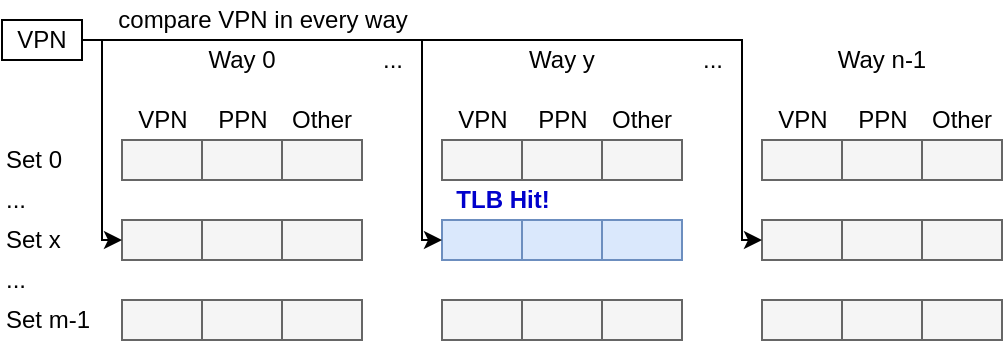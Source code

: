 <mxfile version="13.3.9" type="device"><diagram id="2alpLzKNKH44hGXlW6E8" name="Page-1"><mxGraphModel dx="1024" dy="622" grid="1" gridSize="10" guides="1" tooltips="1" connect="1" arrows="1" fold="1" page="1" pageScale="1" pageWidth="827" pageHeight="1169" math="0" shadow="0"><root><mxCell id="0"/><mxCell id="1" parent="0"/><mxCell id="vYop47KtKHap4aWrh8r_-7" value="Set 0" style="text;html=1;align=left;verticalAlign=middle;resizable=0;points=[];autosize=1;" parent="1" vertex="1"><mxGeometry x="20" y="80" width="40" height="20" as="geometry"/></mxCell><mxCell id="vYop47KtKHap4aWrh8r_-11" value="Set x" style="text;html=1;align=left;verticalAlign=middle;resizable=0;points=[];autosize=1;" parent="1" vertex="1"><mxGeometry x="20" y="120" width="40" height="20" as="geometry"/></mxCell><mxCell id="vYop47KtKHap4aWrh8r_-12" value="..." style="text;html=1;align=left;verticalAlign=middle;resizable=0;points=[];autosize=1;" parent="1" vertex="1"><mxGeometry x="20" y="100" width="30" height="20" as="geometry"/></mxCell><mxCell id="vYop47KtKHap4aWrh8r_-13" value="Set m-1" style="text;html=1;align=left;verticalAlign=middle;resizable=0;points=[];autosize=1;" parent="1" vertex="1"><mxGeometry x="20" y="160" width="60" height="20" as="geometry"/></mxCell><mxCell id="vYop47KtKHap4aWrh8r_-21" value="" style="group" parent="1" vertex="1" connectable="0"><mxGeometry x="80" y="30" width="120" height="130" as="geometry"/></mxCell><mxCell id="vYop47KtKHap4aWrh8r_-1" value="" style="rounded=0;whiteSpace=wrap;html=1;fillColor=#f5f5f5;strokeColor=#666666;fontColor=#333333;" parent="vYop47KtKHap4aWrh8r_-21" vertex="1"><mxGeometry y="50" width="40" height="20" as="geometry"/></mxCell><mxCell id="vYop47KtKHap4aWrh8r_-2" value="VPN" style="text;html=1;align=center;verticalAlign=middle;resizable=0;points=[];autosize=1;" parent="vYop47KtKHap4aWrh8r_-21" vertex="1"><mxGeometry y="30" width="40" height="20" as="geometry"/></mxCell><mxCell id="vYop47KtKHap4aWrh8r_-3" value="" style="rounded=0;whiteSpace=wrap;html=1;fillColor=#f5f5f5;strokeColor=#666666;fontColor=#333333;" parent="vYop47KtKHap4aWrh8r_-21" vertex="1"><mxGeometry x="40" y="50" width="40" height="20" as="geometry"/></mxCell><mxCell id="vYop47KtKHap4aWrh8r_-4" value="PPN" style="text;html=1;align=center;verticalAlign=middle;resizable=0;points=[];autosize=1;" parent="vYop47KtKHap4aWrh8r_-21" vertex="1"><mxGeometry x="40" y="30" width="40" height="20" as="geometry"/></mxCell><mxCell id="vYop47KtKHap4aWrh8r_-5" value="" style="rounded=0;whiteSpace=wrap;html=1;fillColor=#f5f5f5;strokeColor=#666666;fontColor=#333333;" parent="vYop47KtKHap4aWrh8r_-21" vertex="1"><mxGeometry x="80" y="50" width="40" height="20" as="geometry"/></mxCell><mxCell id="vYop47KtKHap4aWrh8r_-8" value="" style="rounded=0;whiteSpace=wrap;html=1;fillColor=#f5f5f5;strokeColor=#666666;fontColor=#333333;" parent="vYop47KtKHap4aWrh8r_-21" vertex="1"><mxGeometry y="90" width="40" height="20" as="geometry"/></mxCell><mxCell id="vYop47KtKHap4aWrh8r_-9" value="" style="rounded=0;whiteSpace=wrap;html=1;fillColor=#f5f5f5;strokeColor=#666666;fontColor=#333333;" parent="vYop47KtKHap4aWrh8r_-21" vertex="1"><mxGeometry x="40" y="90" width="40" height="20" as="geometry"/></mxCell><mxCell id="vYop47KtKHap4aWrh8r_-10" value="" style="rounded=0;whiteSpace=wrap;html=1;fillColor=#f5f5f5;strokeColor=#666666;fontColor=#333333;" parent="vYop47KtKHap4aWrh8r_-21" vertex="1"><mxGeometry x="80" y="90" width="40" height="20" as="geometry"/></mxCell><mxCell id="vYop47KtKHap4aWrh8r_-14" value="" style="rounded=0;whiteSpace=wrap;html=1;fillColor=#f5f5f5;strokeColor=#666666;fontColor=#333333;" parent="vYop47KtKHap4aWrh8r_-21" vertex="1"><mxGeometry y="130" width="40" height="20" as="geometry"/></mxCell><mxCell id="vYop47KtKHap4aWrh8r_-15" value="" style="rounded=0;whiteSpace=wrap;html=1;fillColor=#f5f5f5;strokeColor=#666666;fontColor=#333333;" parent="vYop47KtKHap4aWrh8r_-21" vertex="1"><mxGeometry x="40" y="130" width="40" height="20" as="geometry"/></mxCell><mxCell id="vYop47KtKHap4aWrh8r_-16" value="" style="rounded=0;whiteSpace=wrap;html=1;fillColor=#f5f5f5;strokeColor=#666666;fontColor=#333333;" parent="vYop47KtKHap4aWrh8r_-21" vertex="1"><mxGeometry x="80" y="130" width="40" height="20" as="geometry"/></mxCell><mxCell id="vYop47KtKHap4aWrh8r_-19" value="Other" style="text;html=1;strokeColor=none;fillColor=none;align=center;verticalAlign=middle;whiteSpace=wrap;rounded=0;" parent="vYop47KtKHap4aWrh8r_-21" vertex="1"><mxGeometry x="80" y="30" width="40" height="20" as="geometry"/></mxCell><mxCell id="vYop47KtKHap4aWrh8r_-20" value="Way 0" style="text;html=1;strokeColor=none;fillColor=none;align=center;verticalAlign=middle;whiteSpace=wrap;rounded=0;" parent="vYop47KtKHap4aWrh8r_-21" vertex="1"><mxGeometry x="40" width="40" height="20" as="geometry"/></mxCell><mxCell id="vYop47KtKHap4aWrh8r_-22" value="" style="group" parent="1" vertex="1" connectable="0"><mxGeometry x="240" y="30" width="120" height="130" as="geometry"/></mxCell><mxCell id="vYop47KtKHap4aWrh8r_-23" value="" style="rounded=0;whiteSpace=wrap;html=1;fillColor=#f5f5f5;strokeColor=#666666;fontColor=#333333;" parent="vYop47KtKHap4aWrh8r_-22" vertex="1"><mxGeometry y="50" width="40" height="20" as="geometry"/></mxCell><mxCell id="vYop47KtKHap4aWrh8r_-24" value="VPN" style="text;html=1;align=center;verticalAlign=middle;resizable=0;points=[];autosize=1;" parent="vYop47KtKHap4aWrh8r_-22" vertex="1"><mxGeometry y="30" width="40" height="20" as="geometry"/></mxCell><mxCell id="vYop47KtKHap4aWrh8r_-25" value="" style="rounded=0;whiteSpace=wrap;html=1;fillColor=#f5f5f5;strokeColor=#666666;fontColor=#333333;" parent="vYop47KtKHap4aWrh8r_-22" vertex="1"><mxGeometry x="40" y="50" width="40" height="20" as="geometry"/></mxCell><mxCell id="vYop47KtKHap4aWrh8r_-26" value="PPN" style="text;html=1;align=center;verticalAlign=middle;resizable=0;points=[];autosize=1;" parent="vYop47KtKHap4aWrh8r_-22" vertex="1"><mxGeometry x="40" y="30" width="40" height="20" as="geometry"/></mxCell><mxCell id="vYop47KtKHap4aWrh8r_-27" value="" style="rounded=0;whiteSpace=wrap;html=1;fillColor=#f5f5f5;strokeColor=#666666;fontColor=#333333;" parent="vYop47KtKHap4aWrh8r_-22" vertex="1"><mxGeometry x="80" y="50" width="40" height="20" as="geometry"/></mxCell><mxCell id="vYop47KtKHap4aWrh8r_-28" value="" style="rounded=0;whiteSpace=wrap;html=1;fillColor=#dae8fc;strokeColor=#6c8ebf;" parent="vYop47KtKHap4aWrh8r_-22" vertex="1"><mxGeometry y="90" width="40" height="20" as="geometry"/></mxCell><mxCell id="vYop47KtKHap4aWrh8r_-29" value="" style="rounded=0;whiteSpace=wrap;html=1;fillColor=#dae8fc;strokeColor=#6c8ebf;" parent="vYop47KtKHap4aWrh8r_-22" vertex="1"><mxGeometry x="40" y="90" width="40" height="20" as="geometry"/></mxCell><mxCell id="vYop47KtKHap4aWrh8r_-30" value="" style="rounded=0;whiteSpace=wrap;html=1;fillColor=#dae8fc;strokeColor=#6c8ebf;" parent="vYop47KtKHap4aWrh8r_-22" vertex="1"><mxGeometry x="80" y="90" width="40" height="20" as="geometry"/></mxCell><mxCell id="vYop47KtKHap4aWrh8r_-31" value="" style="rounded=0;whiteSpace=wrap;html=1;fillColor=#f5f5f5;strokeColor=#666666;fontColor=#333333;" parent="vYop47KtKHap4aWrh8r_-22" vertex="1"><mxGeometry y="130" width="40" height="20" as="geometry"/></mxCell><mxCell id="vYop47KtKHap4aWrh8r_-32" value="" style="rounded=0;whiteSpace=wrap;html=1;fillColor=#f5f5f5;strokeColor=#666666;fontColor=#333333;" parent="vYop47KtKHap4aWrh8r_-22" vertex="1"><mxGeometry x="40" y="130" width="40" height="20" as="geometry"/></mxCell><mxCell id="vYop47KtKHap4aWrh8r_-33" value="" style="rounded=0;whiteSpace=wrap;html=1;fillColor=#f5f5f5;strokeColor=#666666;fontColor=#333333;" parent="vYop47KtKHap4aWrh8r_-22" vertex="1"><mxGeometry x="80" y="130" width="40" height="20" as="geometry"/></mxCell><mxCell id="vYop47KtKHap4aWrh8r_-34" value="Other" style="text;html=1;strokeColor=none;fillColor=none;align=center;verticalAlign=middle;whiteSpace=wrap;rounded=0;" parent="vYop47KtKHap4aWrh8r_-22" vertex="1"><mxGeometry x="80" y="30" width="40" height="20" as="geometry"/></mxCell><mxCell id="vYop47KtKHap4aWrh8r_-35" value="Way y" style="text;html=1;strokeColor=none;fillColor=none;align=center;verticalAlign=middle;whiteSpace=wrap;rounded=0;" parent="vYop47KtKHap4aWrh8r_-22" vertex="1"><mxGeometry x="40" width="40" height="20" as="geometry"/></mxCell><mxCell id="20Anxq_Y2gLmXIniJRP0-2" value="&lt;b&gt;&lt;font color=&quot;#0000cc&quot;&gt;TLB Hit!&lt;/font&gt;&lt;/b&gt;" style="text;html=1;align=center;verticalAlign=middle;resizable=0;points=[];autosize=1;" vertex="1" parent="vYop47KtKHap4aWrh8r_-22"><mxGeometry y="70" width="60" height="20" as="geometry"/></mxCell><mxCell id="vYop47KtKHap4aWrh8r_-36" value="" style="group" parent="1" vertex="1" connectable="0"><mxGeometry x="400" y="30" width="120" height="130" as="geometry"/></mxCell><mxCell id="vYop47KtKHap4aWrh8r_-37" value="" style="rounded=0;whiteSpace=wrap;html=1;fillColor=#f5f5f5;strokeColor=#666666;fontColor=#333333;" parent="vYop47KtKHap4aWrh8r_-36" vertex="1"><mxGeometry y="50" width="40" height="20" as="geometry"/></mxCell><mxCell id="vYop47KtKHap4aWrh8r_-38" value="VPN" style="text;html=1;align=center;verticalAlign=middle;resizable=0;points=[];autosize=1;" parent="vYop47KtKHap4aWrh8r_-36" vertex="1"><mxGeometry y="30" width="40" height="20" as="geometry"/></mxCell><mxCell id="vYop47KtKHap4aWrh8r_-39" value="" style="rounded=0;whiteSpace=wrap;html=1;fillColor=#f5f5f5;strokeColor=#666666;fontColor=#333333;" parent="vYop47KtKHap4aWrh8r_-36" vertex="1"><mxGeometry x="40" y="50" width="40" height="20" as="geometry"/></mxCell><mxCell id="vYop47KtKHap4aWrh8r_-40" value="PPN" style="text;html=1;align=center;verticalAlign=middle;resizable=0;points=[];autosize=1;" parent="vYop47KtKHap4aWrh8r_-36" vertex="1"><mxGeometry x="40" y="30" width="40" height="20" as="geometry"/></mxCell><mxCell id="vYop47KtKHap4aWrh8r_-41" value="" style="rounded=0;whiteSpace=wrap;html=1;fillColor=#f5f5f5;strokeColor=#666666;fontColor=#333333;" parent="vYop47KtKHap4aWrh8r_-36" vertex="1"><mxGeometry x="80" y="50" width="40" height="20" as="geometry"/></mxCell><mxCell id="vYop47KtKHap4aWrh8r_-42" value="" style="rounded=0;whiteSpace=wrap;html=1;fillColor=#f5f5f5;strokeColor=#666666;fontColor=#333333;" parent="vYop47KtKHap4aWrh8r_-36" vertex="1"><mxGeometry y="90" width="40" height="20" as="geometry"/></mxCell><mxCell id="vYop47KtKHap4aWrh8r_-43" value="" style="rounded=0;whiteSpace=wrap;html=1;fillColor=#f5f5f5;strokeColor=#666666;fontColor=#333333;" parent="vYop47KtKHap4aWrh8r_-36" vertex="1"><mxGeometry x="40" y="90" width="40" height="20" as="geometry"/></mxCell><mxCell id="vYop47KtKHap4aWrh8r_-44" value="" style="rounded=0;whiteSpace=wrap;html=1;fillColor=#f5f5f5;strokeColor=#666666;fontColor=#333333;" parent="vYop47KtKHap4aWrh8r_-36" vertex="1"><mxGeometry x="80" y="90" width="40" height="20" as="geometry"/></mxCell><mxCell id="vYop47KtKHap4aWrh8r_-45" value="" style="rounded=0;whiteSpace=wrap;html=1;fillColor=#f5f5f5;strokeColor=#666666;fontColor=#333333;" parent="vYop47KtKHap4aWrh8r_-36" vertex="1"><mxGeometry y="130" width="40" height="20" as="geometry"/></mxCell><mxCell id="vYop47KtKHap4aWrh8r_-46" value="" style="rounded=0;whiteSpace=wrap;html=1;fillColor=#f5f5f5;strokeColor=#666666;fontColor=#333333;" parent="vYop47KtKHap4aWrh8r_-36" vertex="1"><mxGeometry x="40" y="130" width="40" height="20" as="geometry"/></mxCell><mxCell id="vYop47KtKHap4aWrh8r_-47" value="" style="rounded=0;whiteSpace=wrap;html=1;fillColor=#f5f5f5;strokeColor=#666666;fontColor=#333333;" parent="vYop47KtKHap4aWrh8r_-36" vertex="1"><mxGeometry x="80" y="130" width="40" height="20" as="geometry"/></mxCell><mxCell id="vYop47KtKHap4aWrh8r_-48" value="Other" style="text;html=1;strokeColor=none;fillColor=none;align=center;verticalAlign=middle;whiteSpace=wrap;rounded=0;" parent="vYop47KtKHap4aWrh8r_-36" vertex="1"><mxGeometry x="80" y="30" width="40" height="20" as="geometry"/></mxCell><mxCell id="vYop47KtKHap4aWrh8r_-49" value="Way n-1" style="text;html=1;strokeColor=none;fillColor=none;align=center;verticalAlign=middle;whiteSpace=wrap;rounded=0;" parent="vYop47KtKHap4aWrh8r_-36" vertex="1"><mxGeometry x="30" width="60" height="20" as="geometry"/></mxCell><mxCell id="vYop47KtKHap4aWrh8r_-50" value="..." style="text;html=1;align=center;verticalAlign=middle;resizable=0;points=[];autosize=1;" parent="1" vertex="1"><mxGeometry x="360" y="30" width="30" height="20" as="geometry"/></mxCell><mxCell id="vYop47KtKHap4aWrh8r_-52" style="edgeStyle=orthogonalEdgeStyle;rounded=0;orthogonalLoop=1;jettySize=auto;html=1;entryX=0;entryY=0.5;entryDx=0;entryDy=0;" parent="1" source="vYop47KtKHap4aWrh8r_-51" target="vYop47KtKHap4aWrh8r_-8" edge="1"><mxGeometry relative="1" as="geometry"><Array as="points"><mxPoint x="70" y="30"/><mxPoint x="70" y="130"/></Array></mxGeometry></mxCell><mxCell id="vYop47KtKHap4aWrh8r_-53" style="edgeStyle=orthogonalEdgeStyle;rounded=0;orthogonalLoop=1;jettySize=auto;html=1;" parent="1" source="vYop47KtKHap4aWrh8r_-51" target="vYop47KtKHap4aWrh8r_-42" edge="1"><mxGeometry relative="1" as="geometry"><Array as="points"><mxPoint x="390" y="30"/><mxPoint x="390" y="130"/></Array></mxGeometry></mxCell><mxCell id="vYop47KtKHap4aWrh8r_-54" style="edgeStyle=orthogonalEdgeStyle;rounded=0;orthogonalLoop=1;jettySize=auto;html=1;" parent="1" source="vYop47KtKHap4aWrh8r_-51" target="vYop47KtKHap4aWrh8r_-28" edge="1"><mxGeometry relative="1" as="geometry"><Array as="points"><mxPoint x="230" y="30"/><mxPoint x="230" y="130"/></Array></mxGeometry></mxCell><mxCell id="vYop47KtKHap4aWrh8r_-51" value="VPN" style="rounded=0;whiteSpace=wrap;html=1;" parent="1" vertex="1"><mxGeometry x="20" y="20" width="40" height="20" as="geometry"/></mxCell><mxCell id="vYop47KtKHap4aWrh8r_-55" value="..." style="text;html=1;align=left;verticalAlign=middle;resizable=0;points=[];autosize=1;" parent="1" vertex="1"><mxGeometry x="20" y="140" width="30" height="20" as="geometry"/></mxCell><mxCell id="vYop47KtKHap4aWrh8r_-56" value="..." style="text;html=1;align=center;verticalAlign=middle;resizable=0;points=[];autosize=1;" parent="1" vertex="1"><mxGeometry x="200" y="30" width="30" height="20" as="geometry"/></mxCell><mxCell id="vYop47KtKHap4aWrh8r_-58" value="compare VPN in every way" style="text;html=1;align=center;verticalAlign=middle;resizable=0;points=[];autosize=1;" parent="1" vertex="1"><mxGeometry x="70" y="10" width="160" height="20" as="geometry"/></mxCell></root></mxGraphModel></diagram></mxfile>